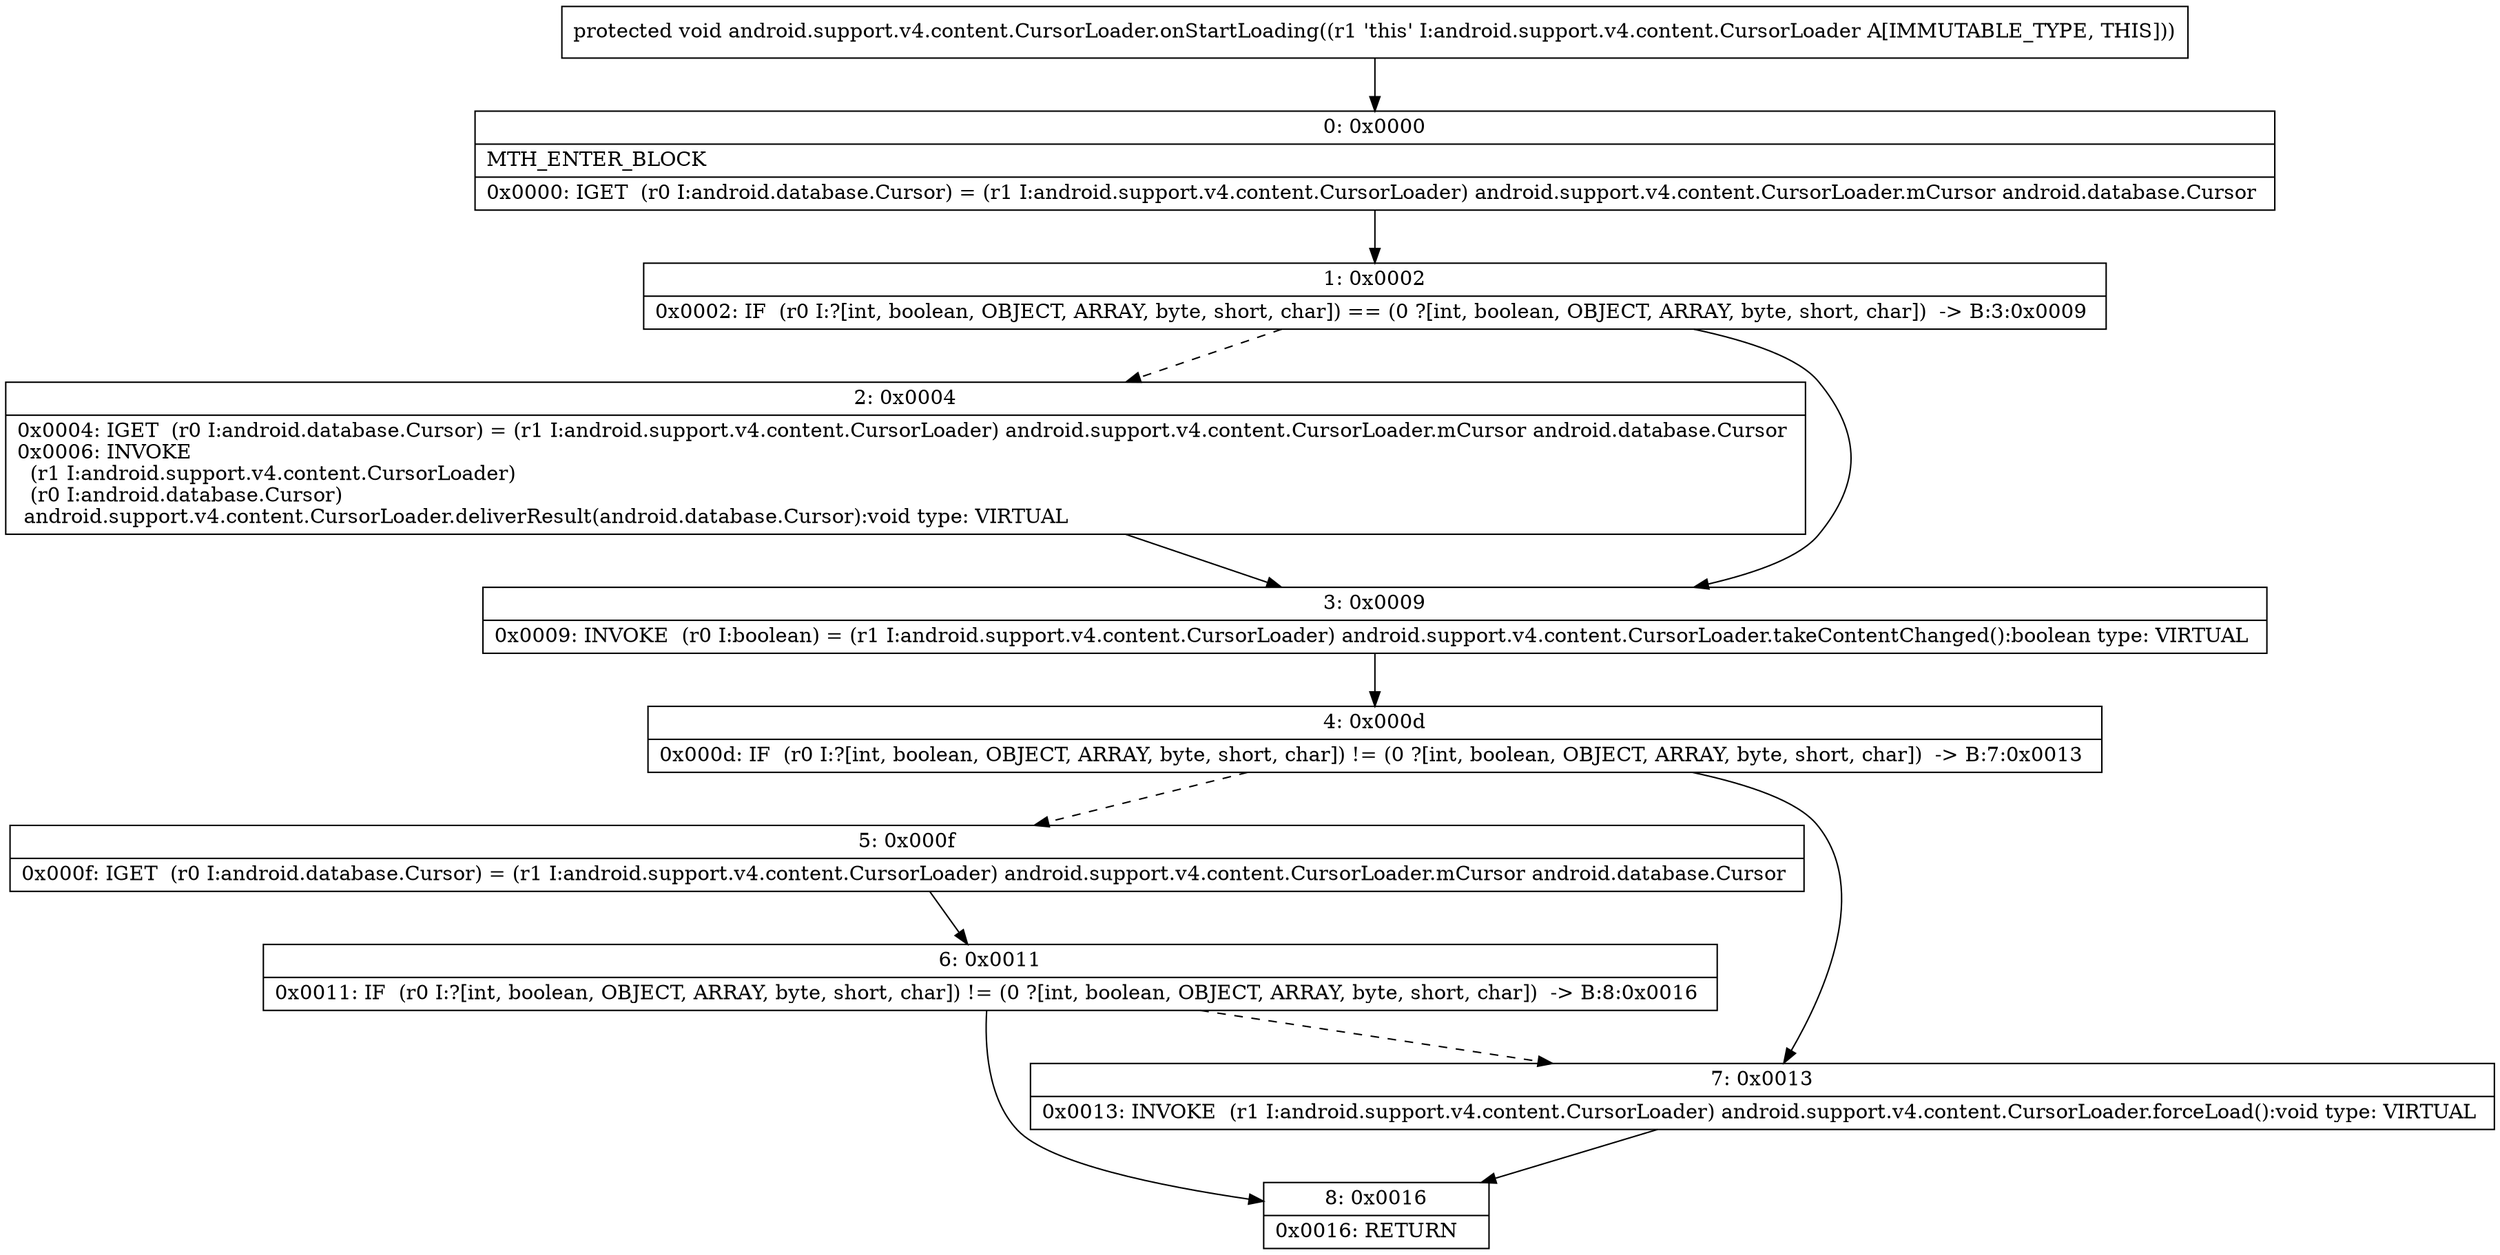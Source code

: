 digraph "CFG forandroid.support.v4.content.CursorLoader.onStartLoading()V" {
Node_0 [shape=record,label="{0\:\ 0x0000|MTH_ENTER_BLOCK\l|0x0000: IGET  (r0 I:android.database.Cursor) = (r1 I:android.support.v4.content.CursorLoader) android.support.v4.content.CursorLoader.mCursor android.database.Cursor \l}"];
Node_1 [shape=record,label="{1\:\ 0x0002|0x0002: IF  (r0 I:?[int, boolean, OBJECT, ARRAY, byte, short, char]) == (0 ?[int, boolean, OBJECT, ARRAY, byte, short, char])  \-\> B:3:0x0009 \l}"];
Node_2 [shape=record,label="{2\:\ 0x0004|0x0004: IGET  (r0 I:android.database.Cursor) = (r1 I:android.support.v4.content.CursorLoader) android.support.v4.content.CursorLoader.mCursor android.database.Cursor \l0x0006: INVOKE  \l  (r1 I:android.support.v4.content.CursorLoader)\l  (r0 I:android.database.Cursor)\l android.support.v4.content.CursorLoader.deliverResult(android.database.Cursor):void type: VIRTUAL \l}"];
Node_3 [shape=record,label="{3\:\ 0x0009|0x0009: INVOKE  (r0 I:boolean) = (r1 I:android.support.v4.content.CursorLoader) android.support.v4.content.CursorLoader.takeContentChanged():boolean type: VIRTUAL \l}"];
Node_4 [shape=record,label="{4\:\ 0x000d|0x000d: IF  (r0 I:?[int, boolean, OBJECT, ARRAY, byte, short, char]) != (0 ?[int, boolean, OBJECT, ARRAY, byte, short, char])  \-\> B:7:0x0013 \l}"];
Node_5 [shape=record,label="{5\:\ 0x000f|0x000f: IGET  (r0 I:android.database.Cursor) = (r1 I:android.support.v4.content.CursorLoader) android.support.v4.content.CursorLoader.mCursor android.database.Cursor \l}"];
Node_6 [shape=record,label="{6\:\ 0x0011|0x0011: IF  (r0 I:?[int, boolean, OBJECT, ARRAY, byte, short, char]) != (0 ?[int, boolean, OBJECT, ARRAY, byte, short, char])  \-\> B:8:0x0016 \l}"];
Node_7 [shape=record,label="{7\:\ 0x0013|0x0013: INVOKE  (r1 I:android.support.v4.content.CursorLoader) android.support.v4.content.CursorLoader.forceLoad():void type: VIRTUAL \l}"];
Node_8 [shape=record,label="{8\:\ 0x0016|0x0016: RETURN   \l}"];
MethodNode[shape=record,label="{protected void android.support.v4.content.CursorLoader.onStartLoading((r1 'this' I:android.support.v4.content.CursorLoader A[IMMUTABLE_TYPE, THIS])) }"];
MethodNode -> Node_0;
Node_0 -> Node_1;
Node_1 -> Node_2[style=dashed];
Node_1 -> Node_3;
Node_2 -> Node_3;
Node_3 -> Node_4;
Node_4 -> Node_5[style=dashed];
Node_4 -> Node_7;
Node_5 -> Node_6;
Node_6 -> Node_7[style=dashed];
Node_6 -> Node_8;
Node_7 -> Node_8;
}

